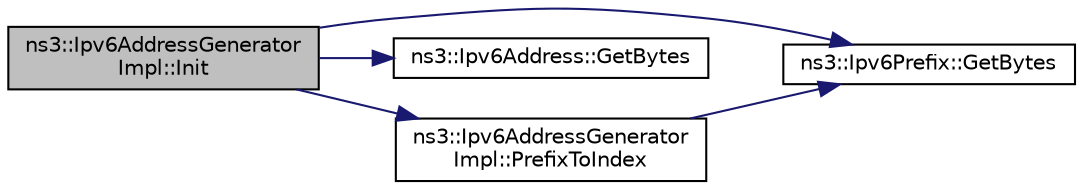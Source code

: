 digraph "ns3::Ipv6AddressGeneratorImpl::Init"
{
  edge [fontname="Helvetica",fontsize="10",labelfontname="Helvetica",labelfontsize="10"];
  node [fontname="Helvetica",fontsize="10",shape=record];
  rankdir="LR";
  Node1 [label="ns3::Ipv6AddressGenerator\lImpl::Init",height=0.2,width=0.4,color="black", fillcolor="grey75", style="filled", fontcolor="black"];
  Node1 -> Node2 [color="midnightblue",fontsize="10",style="solid"];
  Node2 [label="ns3::Ipv6Prefix::GetBytes",height=0.2,width=0.4,color="black", fillcolor="white", style="filled",URL="$dd/d0a/classns3_1_1Ipv6Prefix.html#aee4e14fef845e90b52cd506d41b7695a",tooltip="Get the bytes corresponding to the prefix. "];
  Node1 -> Node3 [color="midnightblue",fontsize="10",style="solid"];
  Node3 [label="ns3::Ipv6Address::GetBytes",height=0.2,width=0.4,color="black", fillcolor="white", style="filled",URL="$d5/de6/classns3_1_1Ipv6Address.html#ab0584d5f11901b3a560be98afe358648",tooltip="Get the bytes corresponding to the address. "];
  Node1 -> Node4 [color="midnightblue",fontsize="10",style="solid"];
  Node4 [label="ns3::Ipv6AddressGenerator\lImpl::PrefixToIndex",height=0.2,width=0.4,color="black", fillcolor="white", style="filled",URL="$d0/d91/classns3_1_1Ipv6AddressGeneratorImpl.html#a0dbdd6e1547463c189a0e82251557e44",tooltip="Create an index number for the prefix. "];
  Node4 -> Node2 [color="midnightblue",fontsize="10",style="solid"];
}
